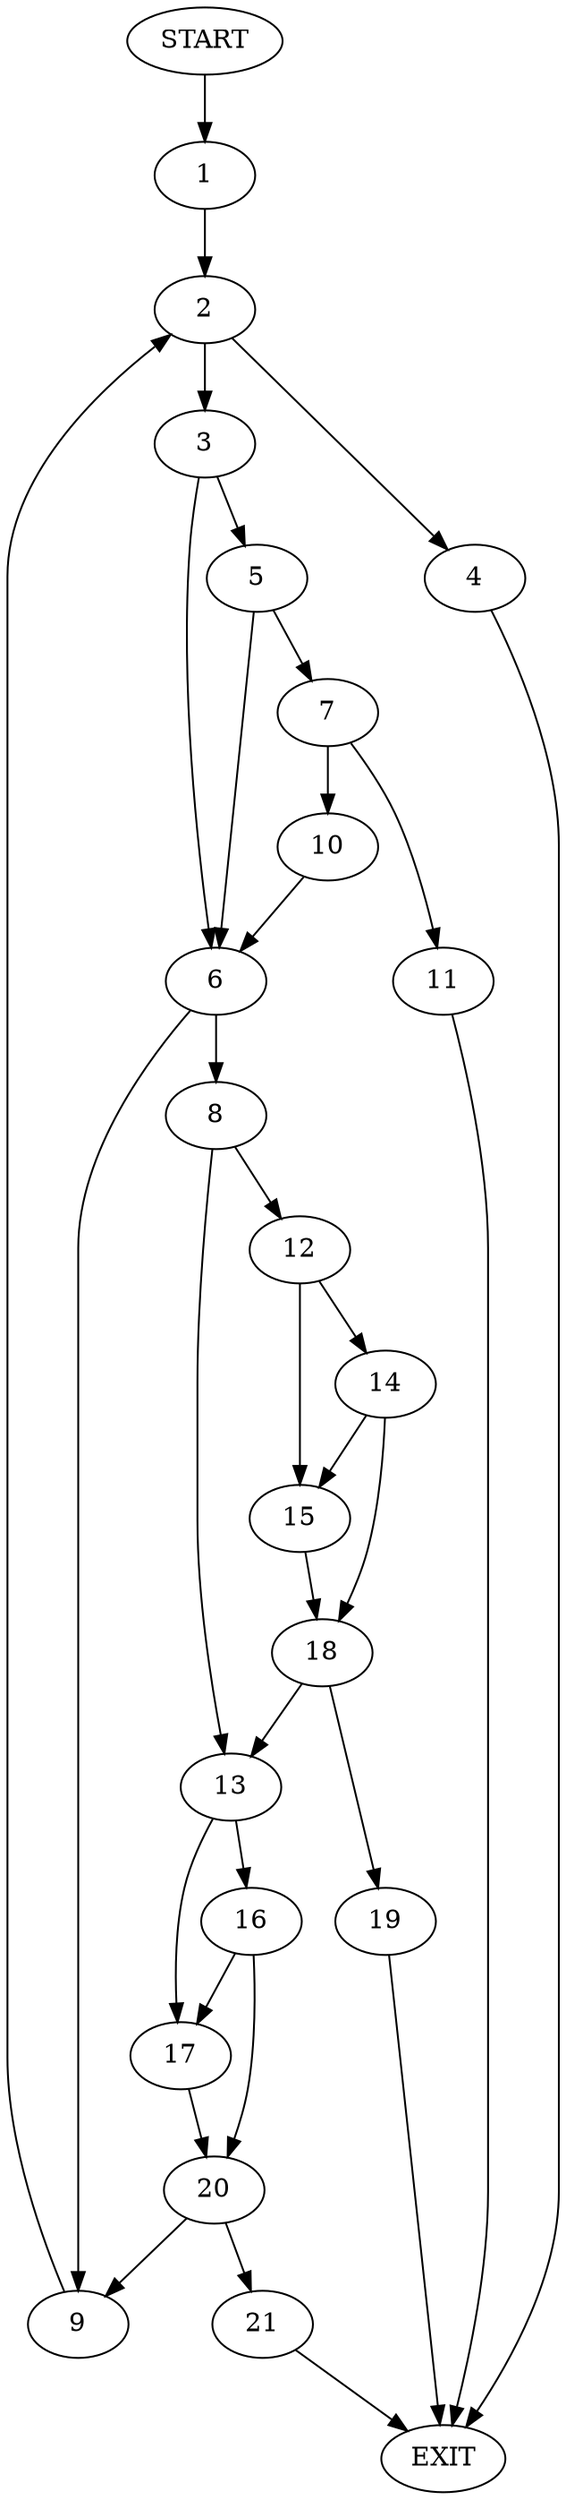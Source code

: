 digraph {
0 [label="START"]
22 [label="EXIT"]
0 -> 1
1 -> 2
2 -> 3
2 -> 4
3 -> 5
3 -> 6
4 -> 22
5 -> 7
5 -> 6
6 -> 8
6 -> 9
7 -> 10
7 -> 11
10 -> 6
11 -> 22
8 -> 12
8 -> 13
9 -> 2
12 -> 14
12 -> 15
13 -> 16
13 -> 17
15 -> 18
14 -> 15
14 -> 18
18 -> 19
18 -> 13
19 -> 22
17 -> 20
16 -> 17
16 -> 20
20 -> 9
20 -> 21
21 -> 22
}
